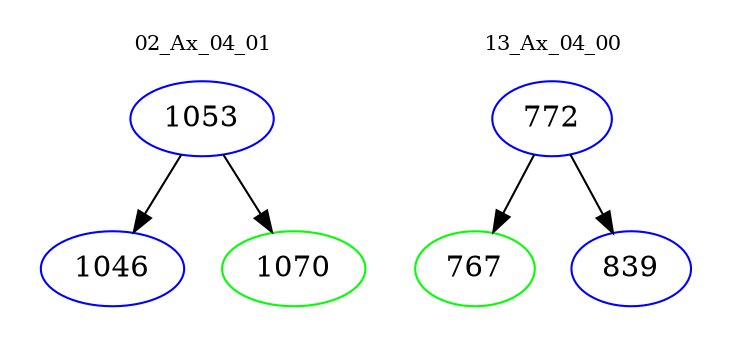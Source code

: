 digraph{
subgraph cluster_0 {
color = white
label = "02_Ax_04_01";
fontsize=10;
T0_1053 [label="1053", color="blue"]
T0_1053 -> T0_1046 [color="black"]
T0_1046 [label="1046", color="blue"]
T0_1053 -> T0_1070 [color="black"]
T0_1070 [label="1070", color="green"]
}
subgraph cluster_1 {
color = white
label = "13_Ax_04_00";
fontsize=10;
T1_772 [label="772", color="blue"]
T1_772 -> T1_767 [color="black"]
T1_767 [label="767", color="green"]
T1_772 -> T1_839 [color="black"]
T1_839 [label="839", color="blue"]
}
}
